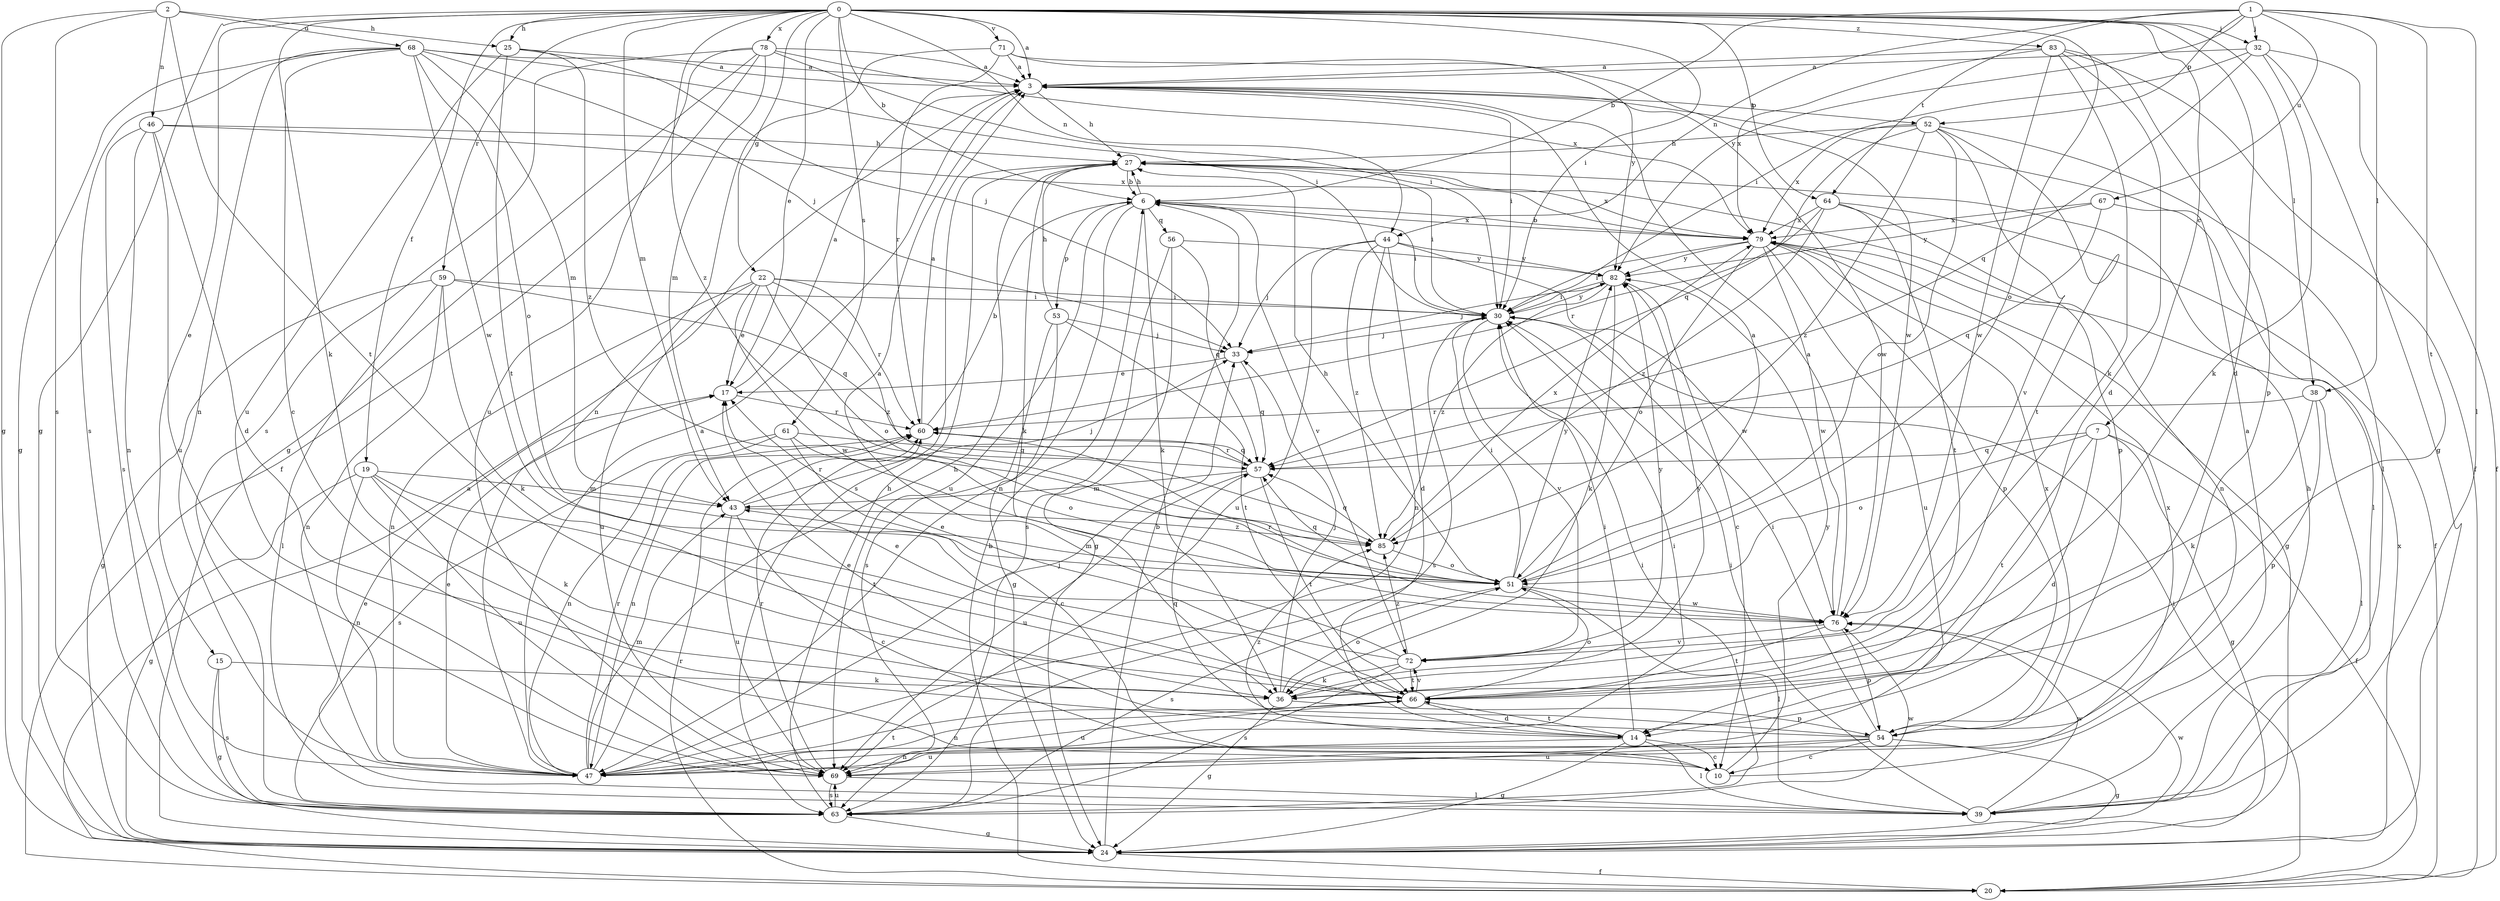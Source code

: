 strict digraph  {
0;
1;
2;
3;
6;
7;
10;
14;
15;
17;
19;
20;
22;
24;
25;
27;
30;
32;
33;
36;
38;
39;
43;
44;
46;
47;
51;
52;
53;
54;
56;
57;
59;
60;
61;
63;
64;
66;
67;
68;
69;
71;
72;
76;
78;
79;
82;
83;
85;
0 -> 3  [label=a];
0 -> 6  [label=b];
0 -> 7  [label=c];
0 -> 14  [label=d];
0 -> 15  [label=e];
0 -> 17  [label=e];
0 -> 19  [label=f];
0 -> 22  [label=g];
0 -> 24  [label=g];
0 -> 25  [label=h];
0 -> 30  [label=i];
0 -> 32  [label=j];
0 -> 36  [label=k];
0 -> 38  [label=l];
0 -> 43  [label=m];
0 -> 44  [label=n];
0 -> 51  [label=o];
0 -> 59  [label=r];
0 -> 61  [label=s];
0 -> 64  [label=t];
0 -> 71  [label=v];
0 -> 78  [label=x];
0 -> 83  [label=z];
0 -> 85  [label=z];
1 -> 6  [label=b];
1 -> 32  [label=j];
1 -> 38  [label=l];
1 -> 39  [label=l];
1 -> 44  [label=n];
1 -> 52  [label=p];
1 -> 64  [label=t];
1 -> 66  [label=t];
1 -> 67  [label=u];
1 -> 82  [label=y];
2 -> 24  [label=g];
2 -> 25  [label=h];
2 -> 46  [label=n];
2 -> 63  [label=s];
2 -> 66  [label=t];
2 -> 68  [label=u];
3 -> 27  [label=h];
3 -> 30  [label=i];
3 -> 52  [label=p];
3 -> 76  [label=w];
6 -> 27  [label=h];
6 -> 30  [label=i];
6 -> 36  [label=k];
6 -> 47  [label=n];
6 -> 53  [label=p];
6 -> 56  [label=q];
6 -> 69  [label=u];
6 -> 72  [label=v];
6 -> 79  [label=x];
7 -> 14  [label=d];
7 -> 20  [label=f];
7 -> 24  [label=g];
7 -> 51  [label=o];
7 -> 57  [label=q];
7 -> 66  [label=t];
10 -> 3  [label=a];
10 -> 82  [label=y];
14 -> 10  [label=c];
14 -> 24  [label=g];
14 -> 30  [label=i];
14 -> 39  [label=l];
14 -> 66  [label=t];
14 -> 69  [label=u];
14 -> 85  [label=z];
15 -> 24  [label=g];
15 -> 36  [label=k];
15 -> 63  [label=s];
17 -> 3  [label=a];
17 -> 60  [label=r];
19 -> 24  [label=g];
19 -> 36  [label=k];
19 -> 43  [label=m];
19 -> 47  [label=n];
19 -> 66  [label=t];
19 -> 69  [label=u];
20 -> 3  [label=a];
20 -> 6  [label=b];
20 -> 30  [label=i];
20 -> 60  [label=r];
22 -> 17  [label=e];
22 -> 30  [label=i];
22 -> 47  [label=n];
22 -> 51  [label=o];
22 -> 60  [label=r];
22 -> 69  [label=u];
22 -> 76  [label=w];
22 -> 85  [label=z];
24 -> 6  [label=b];
24 -> 20  [label=f];
24 -> 76  [label=w];
24 -> 79  [label=x];
25 -> 3  [label=a];
25 -> 33  [label=j];
25 -> 66  [label=t];
25 -> 69  [label=u];
25 -> 85  [label=z];
27 -> 6  [label=b];
27 -> 30  [label=i];
27 -> 36  [label=k];
27 -> 54  [label=p];
27 -> 63  [label=s];
27 -> 79  [label=x];
30 -> 33  [label=j];
30 -> 63  [label=s];
30 -> 72  [label=v];
30 -> 82  [label=y];
32 -> 3  [label=a];
32 -> 20  [label=f];
32 -> 24  [label=g];
32 -> 30  [label=i];
32 -> 36  [label=k];
32 -> 57  [label=q];
33 -> 17  [label=e];
33 -> 57  [label=q];
36 -> 24  [label=g];
36 -> 33  [label=j];
36 -> 51  [label=o];
36 -> 54  [label=p];
36 -> 82  [label=y];
38 -> 36  [label=k];
38 -> 39  [label=l];
38 -> 54  [label=p];
38 -> 60  [label=r];
39 -> 17  [label=e];
39 -> 27  [label=h];
39 -> 30  [label=i];
39 -> 76  [label=w];
43 -> 10  [label=c];
43 -> 33  [label=j];
43 -> 60  [label=r];
43 -> 69  [label=u];
43 -> 85  [label=z];
44 -> 14  [label=d];
44 -> 33  [label=j];
44 -> 47  [label=n];
44 -> 69  [label=u];
44 -> 76  [label=w];
44 -> 82  [label=y];
44 -> 85  [label=z];
46 -> 14  [label=d];
46 -> 27  [label=h];
46 -> 47  [label=n];
46 -> 63  [label=s];
46 -> 69  [label=u];
46 -> 79  [label=x];
47 -> 3  [label=a];
47 -> 17  [label=e];
47 -> 27  [label=h];
47 -> 30  [label=i];
47 -> 33  [label=j];
47 -> 43  [label=m];
47 -> 60  [label=r];
47 -> 66  [label=t];
47 -> 79  [label=x];
51 -> 3  [label=a];
51 -> 27  [label=h];
51 -> 30  [label=i];
51 -> 39  [label=l];
51 -> 43  [label=m];
51 -> 57  [label=q];
51 -> 63  [label=s];
51 -> 76  [label=w];
51 -> 82  [label=y];
52 -> 27  [label=h];
52 -> 39  [label=l];
52 -> 51  [label=o];
52 -> 57  [label=q];
52 -> 66  [label=t];
52 -> 72  [label=v];
52 -> 79  [label=x];
52 -> 85  [label=z];
53 -> 24  [label=g];
53 -> 27  [label=h];
53 -> 33  [label=j];
53 -> 63  [label=s];
53 -> 66  [label=t];
54 -> 10  [label=c];
54 -> 17  [label=e];
54 -> 24  [label=g];
54 -> 30  [label=i];
54 -> 47  [label=n];
54 -> 57  [label=q];
54 -> 69  [label=u];
54 -> 79  [label=x];
56 -> 24  [label=g];
56 -> 57  [label=q];
56 -> 63  [label=s];
56 -> 82  [label=y];
57 -> 43  [label=m];
57 -> 60  [label=r];
57 -> 66  [label=t];
57 -> 69  [label=u];
59 -> 24  [label=g];
59 -> 30  [label=i];
59 -> 36  [label=k];
59 -> 39  [label=l];
59 -> 47  [label=n];
59 -> 57  [label=q];
60 -> 3  [label=a];
60 -> 6  [label=b];
60 -> 47  [label=n];
60 -> 57  [label=q];
61 -> 10  [label=c];
61 -> 47  [label=n];
61 -> 51  [label=o];
61 -> 57  [label=q];
61 -> 63  [label=s];
63 -> 24  [label=g];
63 -> 27  [label=h];
63 -> 30  [label=i];
63 -> 69  [label=u];
63 -> 76  [label=w];
64 -> 20  [label=f];
64 -> 47  [label=n];
64 -> 60  [label=r];
64 -> 66  [label=t];
64 -> 79  [label=x];
64 -> 85  [label=z];
66 -> 14  [label=d];
66 -> 17  [label=e];
66 -> 47  [label=n];
66 -> 51  [label=o];
66 -> 69  [label=u];
66 -> 72  [label=v];
67 -> 39  [label=l];
67 -> 57  [label=q];
67 -> 79  [label=x];
67 -> 82  [label=y];
68 -> 3  [label=a];
68 -> 10  [label=c];
68 -> 24  [label=g];
68 -> 30  [label=i];
68 -> 33  [label=j];
68 -> 43  [label=m];
68 -> 47  [label=n];
68 -> 51  [label=o];
68 -> 63  [label=s];
68 -> 76  [label=w];
69 -> 39  [label=l];
69 -> 60  [label=r];
69 -> 63  [label=s];
71 -> 3  [label=a];
71 -> 47  [label=n];
71 -> 60  [label=r];
71 -> 76  [label=w];
71 -> 82  [label=y];
72 -> 3  [label=a];
72 -> 17  [label=e];
72 -> 36  [label=k];
72 -> 63  [label=s];
72 -> 66  [label=t];
72 -> 82  [label=y];
72 -> 85  [label=z];
76 -> 3  [label=a];
76 -> 54  [label=p];
76 -> 60  [label=r];
76 -> 66  [label=t];
76 -> 72  [label=v];
78 -> 3  [label=a];
78 -> 20  [label=f];
78 -> 24  [label=g];
78 -> 30  [label=i];
78 -> 43  [label=m];
78 -> 63  [label=s];
78 -> 69  [label=u];
78 -> 79  [label=x];
79 -> 6  [label=b];
79 -> 24  [label=g];
79 -> 30  [label=i];
79 -> 51  [label=o];
79 -> 54  [label=p];
79 -> 69  [label=u];
79 -> 76  [label=w];
79 -> 82  [label=y];
82 -> 10  [label=c];
82 -> 30  [label=i];
82 -> 33  [label=j];
82 -> 36  [label=k];
82 -> 85  [label=z];
83 -> 3  [label=a];
83 -> 14  [label=d];
83 -> 20  [label=f];
83 -> 36  [label=k];
83 -> 54  [label=p];
83 -> 76  [label=w];
83 -> 79  [label=x];
85 -> 51  [label=o];
85 -> 57  [label=q];
85 -> 79  [label=x];
}
